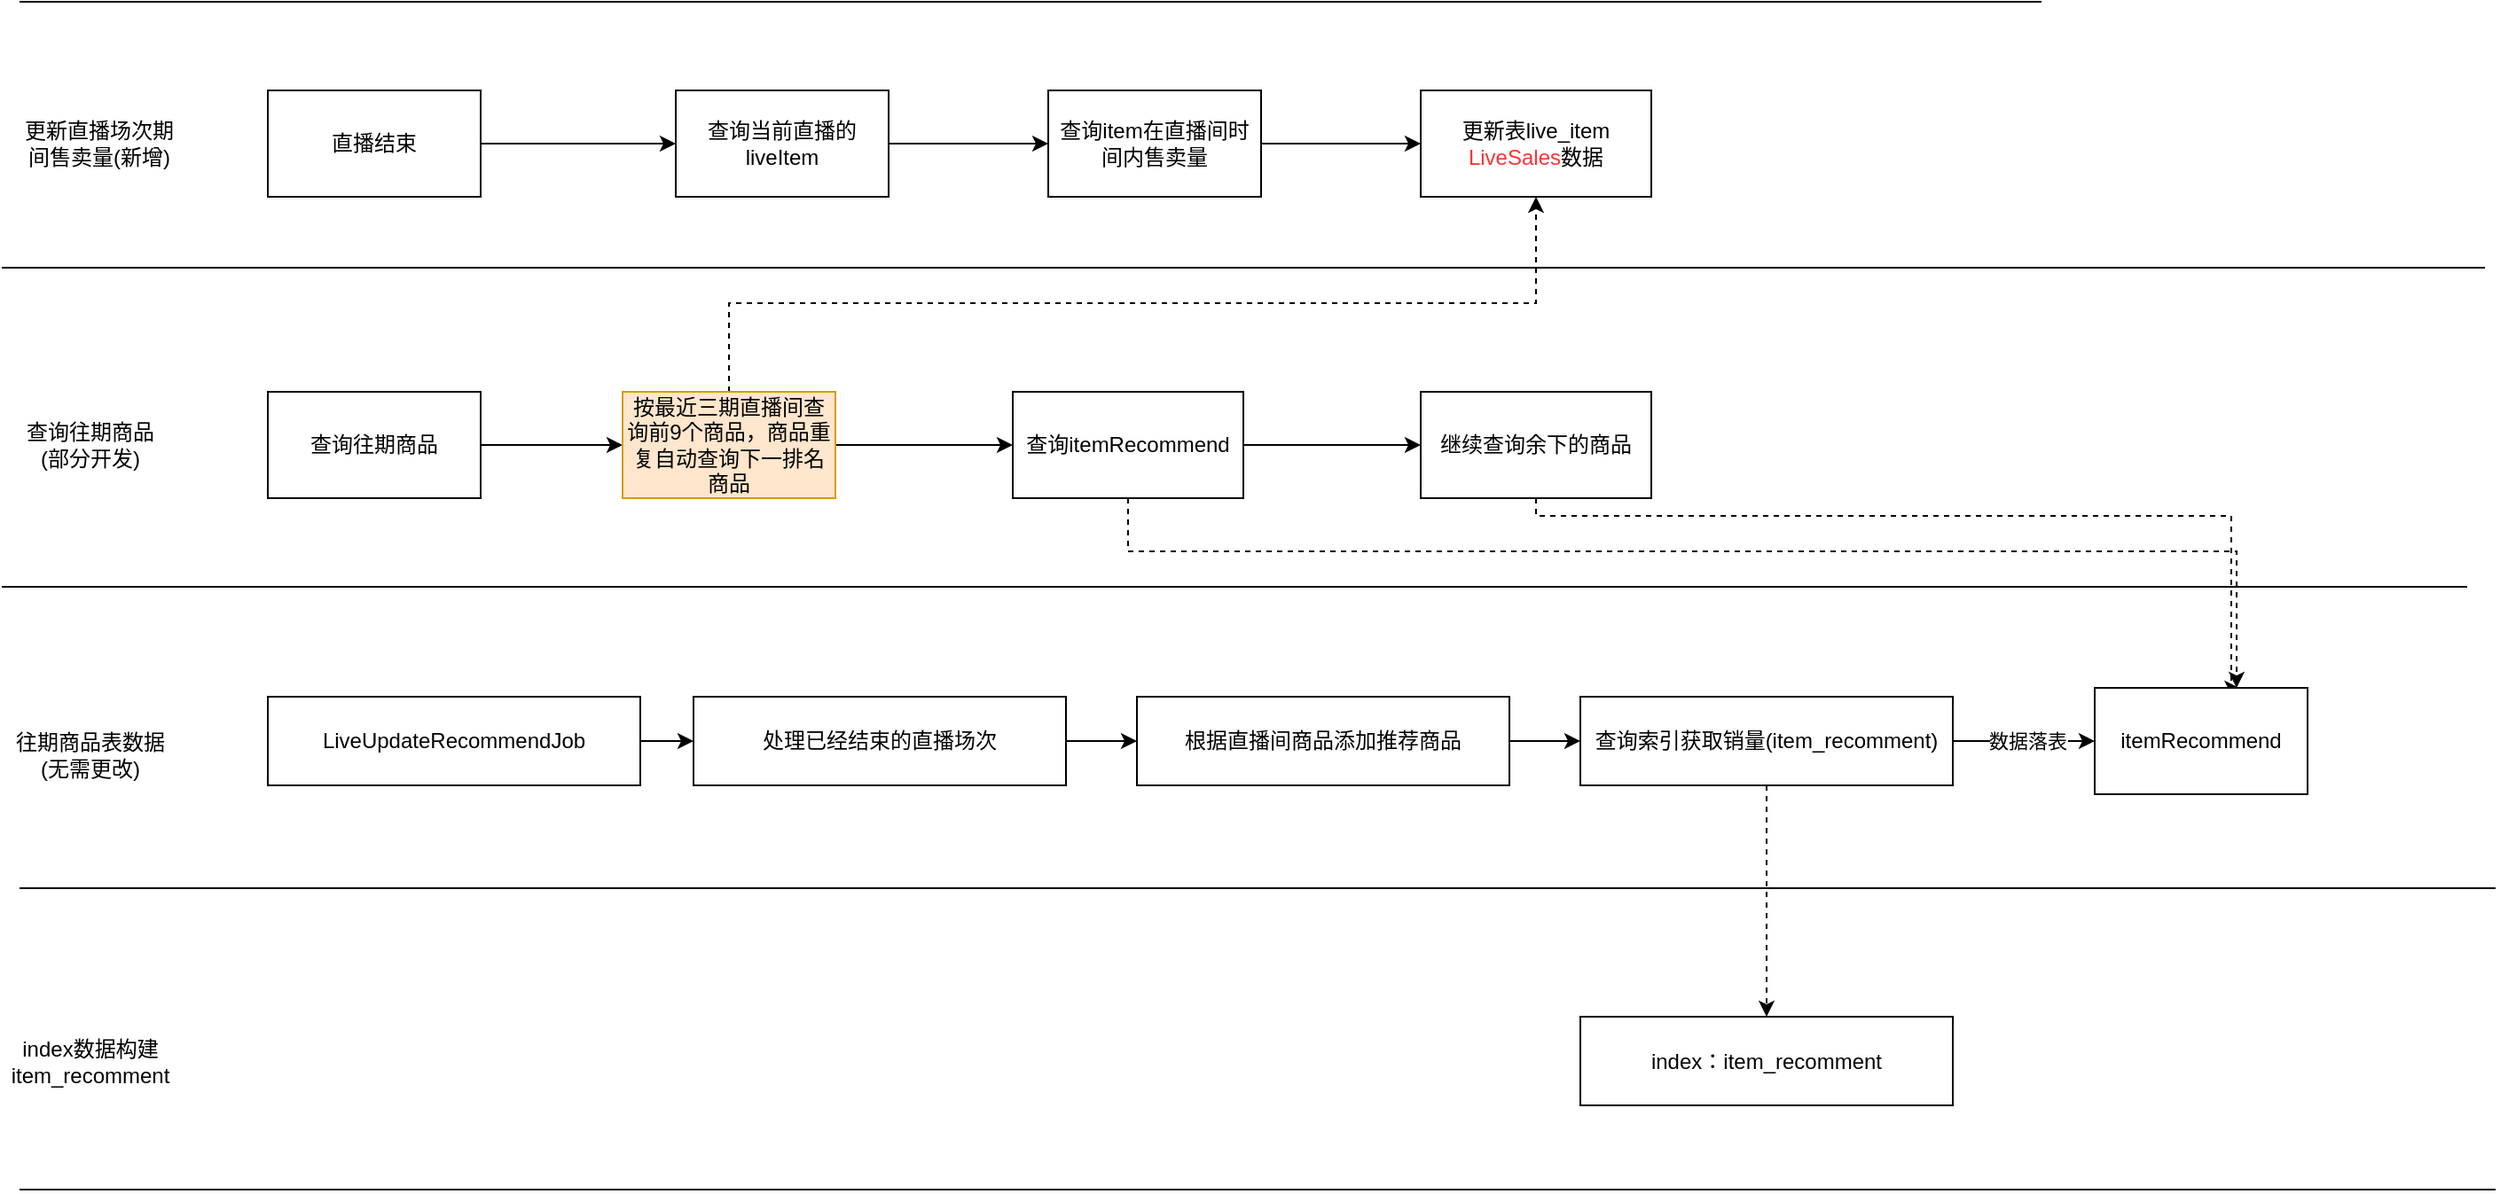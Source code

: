 <mxfile version="20.2.0" type="github">
  <diagram id="rfEEvazZIyIDPs2l2m8_" name="第 1 页">
    <mxGraphModel dx="1865" dy="539" grid="1" gridSize="10" guides="1" tooltips="1" connect="1" arrows="1" fold="1" page="1" pageScale="1" pageWidth="827" pageHeight="1169" math="0" shadow="0">
      <root>
        <mxCell id="0" />
        <mxCell id="1" parent="0" />
        <mxCell id="UqDokPg_Br6dFU7zfzHs-1" value="更新表live_item&lt;br&gt;&lt;font color=&quot;#ff3333&quot;&gt;LiveSales&lt;/font&gt;数据" style="rounded=0;whiteSpace=wrap;html=1;" vertex="1" parent="1">
          <mxGeometry x="680" y="160" width="130" height="60" as="geometry" />
        </mxCell>
        <mxCell id="UqDokPg_Br6dFU7zfzHs-4" value="" style="edgeStyle=orthogonalEdgeStyle;rounded=0;orthogonalLoop=1;jettySize=auto;html=1;" edge="1" parent="1" source="UqDokPg_Br6dFU7zfzHs-2" target="UqDokPg_Br6dFU7zfzHs-3">
          <mxGeometry relative="1" as="geometry" />
        </mxCell>
        <mxCell id="UqDokPg_Br6dFU7zfzHs-2" value="直播结束" style="rounded=0;whiteSpace=wrap;html=1;" vertex="1" parent="1">
          <mxGeometry x="30" y="160" width="120" height="60" as="geometry" />
        </mxCell>
        <mxCell id="UqDokPg_Br6dFU7zfzHs-6" value="" style="edgeStyle=orthogonalEdgeStyle;rounded=0;orthogonalLoop=1;jettySize=auto;html=1;" edge="1" parent="1" source="UqDokPg_Br6dFU7zfzHs-3" target="UqDokPg_Br6dFU7zfzHs-5">
          <mxGeometry relative="1" as="geometry" />
        </mxCell>
        <mxCell id="UqDokPg_Br6dFU7zfzHs-3" value="查询当前直播的liveItem" style="whiteSpace=wrap;html=1;rounded=0;" vertex="1" parent="1">
          <mxGeometry x="260" y="160" width="120" height="60" as="geometry" />
        </mxCell>
        <mxCell id="UqDokPg_Br6dFU7zfzHs-7" value="" style="edgeStyle=orthogonalEdgeStyle;rounded=0;orthogonalLoop=1;jettySize=auto;html=1;" edge="1" parent="1" source="UqDokPg_Br6dFU7zfzHs-5" target="UqDokPg_Br6dFU7zfzHs-1">
          <mxGeometry relative="1" as="geometry" />
        </mxCell>
        <mxCell id="UqDokPg_Br6dFU7zfzHs-5" value="查询item在直播间时间内售卖量" style="whiteSpace=wrap;html=1;rounded=0;" vertex="1" parent="1">
          <mxGeometry x="470" y="160" width="120" height="60" as="geometry" />
        </mxCell>
        <mxCell id="UqDokPg_Br6dFU7zfzHs-12" value="" style="edgeStyle=orthogonalEdgeStyle;rounded=0;orthogonalLoop=1;jettySize=auto;html=1;" edge="1" parent="1" source="UqDokPg_Br6dFU7zfzHs-10" target="UqDokPg_Br6dFU7zfzHs-11">
          <mxGeometry relative="1" as="geometry" />
        </mxCell>
        <mxCell id="UqDokPg_Br6dFU7zfzHs-10" value="查询往期商品" style="rounded=0;whiteSpace=wrap;html=1;" vertex="1" parent="1">
          <mxGeometry x="30" y="330" width="120" height="60" as="geometry" />
        </mxCell>
        <mxCell id="UqDokPg_Br6dFU7zfzHs-14" value="" style="edgeStyle=orthogonalEdgeStyle;rounded=0;orthogonalLoop=1;jettySize=auto;html=1;" edge="1" parent="1" source="UqDokPg_Br6dFU7zfzHs-11" target="UqDokPg_Br6dFU7zfzHs-13">
          <mxGeometry relative="1" as="geometry" />
        </mxCell>
        <mxCell id="UqDokPg_Br6dFU7zfzHs-15" value="" style="edgeStyle=orthogonalEdgeStyle;rounded=0;orthogonalLoop=1;jettySize=auto;html=1;dashed=1;entryX=0.5;entryY=1;entryDx=0;entryDy=0;" edge="1" parent="1" source="UqDokPg_Br6dFU7zfzHs-11" target="UqDokPg_Br6dFU7zfzHs-1">
          <mxGeometry relative="1" as="geometry">
            <mxPoint x="800" y="230" as="targetPoint" />
            <Array as="points">
              <mxPoint x="290" y="280" />
              <mxPoint x="745" y="280" />
            </Array>
          </mxGeometry>
        </mxCell>
        <mxCell id="UqDokPg_Br6dFU7zfzHs-11" value="按最近三期直播间查询前9个商品，商品重复自动查询下一排名商品" style="rounded=0;whiteSpace=wrap;html=1;fillColor=#ffe6cc;strokeColor=#d79b00;" vertex="1" parent="1">
          <mxGeometry x="230" y="330" width="120" height="60" as="geometry" />
        </mxCell>
        <mxCell id="UqDokPg_Br6dFU7zfzHs-17" value="" style="edgeStyle=orthogonalEdgeStyle;rounded=0;orthogonalLoop=1;jettySize=auto;html=1;" edge="1" parent="1" source="UqDokPg_Br6dFU7zfzHs-13" target="UqDokPg_Br6dFU7zfzHs-16">
          <mxGeometry relative="1" as="geometry" />
        </mxCell>
        <mxCell id="UqDokPg_Br6dFU7zfzHs-40" value="" style="edgeStyle=orthogonalEdgeStyle;rounded=0;orthogonalLoop=1;jettySize=auto;html=1;dashed=1;" edge="1" parent="1" source="UqDokPg_Br6dFU7zfzHs-13" target="UqDokPg_Br6dFU7zfzHs-37">
          <mxGeometry relative="1" as="geometry">
            <Array as="points">
              <mxPoint x="515" y="420" />
              <mxPoint x="1140" y="420" />
            </Array>
          </mxGeometry>
        </mxCell>
        <mxCell id="UqDokPg_Br6dFU7zfzHs-13" value="查询itemRecommend" style="whiteSpace=wrap;html=1;rounded=0;" vertex="1" parent="1">
          <mxGeometry x="450" y="330" width="130" height="60" as="geometry" />
        </mxCell>
        <mxCell id="UqDokPg_Br6dFU7zfzHs-41" value="" style="edgeStyle=orthogonalEdgeStyle;rounded=0;orthogonalLoop=1;jettySize=auto;html=1;entryX=0.685;entryY=0.007;entryDx=0;entryDy=0;entryPerimeter=0;dashed=1;" edge="1" parent="1" source="UqDokPg_Br6dFU7zfzHs-16" target="UqDokPg_Br6dFU7zfzHs-37">
          <mxGeometry relative="1" as="geometry">
            <Array as="points">
              <mxPoint x="745" y="400" />
              <mxPoint x="1137" y="400" />
              <mxPoint x="1137" y="497" />
            </Array>
          </mxGeometry>
        </mxCell>
        <mxCell id="UqDokPg_Br6dFU7zfzHs-16" value="继续查询余下的商品" style="whiteSpace=wrap;html=1;rounded=0;" vertex="1" parent="1">
          <mxGeometry x="680" y="330" width="130" height="60" as="geometry" />
        </mxCell>
        <mxCell id="UqDokPg_Br6dFU7zfzHs-28" value="" style="edgeStyle=orthogonalEdgeStyle;rounded=0;orthogonalLoop=1;jettySize=auto;html=1;" edge="1" parent="1" source="UqDokPg_Br6dFU7zfzHs-18" target="UqDokPg_Br6dFU7zfzHs-27">
          <mxGeometry relative="1" as="geometry" />
        </mxCell>
        <mxCell id="UqDokPg_Br6dFU7zfzHs-18" value="LiveUpdateRecommendJob" style="rounded=0;whiteSpace=wrap;html=1;" vertex="1" parent="1">
          <mxGeometry x="30" y="502" width="210" height="50" as="geometry" />
        </mxCell>
        <mxCell id="UqDokPg_Br6dFU7zfzHs-22" value="" style="edgeStyle=orthogonalEdgeStyle;rounded=0;orthogonalLoop=1;jettySize=auto;html=1;" edge="1" parent="1" source="UqDokPg_Br6dFU7zfzHs-19" target="UqDokPg_Br6dFU7zfzHs-21">
          <mxGeometry relative="1" as="geometry" />
        </mxCell>
        <mxCell id="UqDokPg_Br6dFU7zfzHs-19" value="根据直播间商品添加推荐商品" style="rounded=0;whiteSpace=wrap;html=1;" vertex="1" parent="1">
          <mxGeometry x="520" y="502" width="210" height="50" as="geometry" />
        </mxCell>
        <mxCell id="UqDokPg_Br6dFU7zfzHs-38" value="" style="edgeStyle=orthogonalEdgeStyle;rounded=0;orthogonalLoop=1;jettySize=auto;html=1;" edge="1" parent="1" source="UqDokPg_Br6dFU7zfzHs-21" target="UqDokPg_Br6dFU7zfzHs-37">
          <mxGeometry relative="1" as="geometry" />
        </mxCell>
        <mxCell id="UqDokPg_Br6dFU7zfzHs-39" value="数据落表" style="edgeLabel;html=1;align=center;verticalAlign=middle;resizable=0;points=[];" vertex="1" connectable="0" parent="UqDokPg_Br6dFU7zfzHs-38">
          <mxGeometry x="-0.208" y="-2" relative="1" as="geometry">
            <mxPoint x="10" y="-2" as="offset" />
          </mxGeometry>
        </mxCell>
        <mxCell id="UqDokPg_Br6dFU7zfzHs-45" value="" style="edgeStyle=orthogonalEdgeStyle;rounded=0;orthogonalLoop=1;jettySize=auto;html=1;dashed=1;" edge="1" parent="1" source="UqDokPg_Br6dFU7zfzHs-21" target="UqDokPg_Br6dFU7zfzHs-44">
          <mxGeometry relative="1" as="geometry" />
        </mxCell>
        <mxCell id="UqDokPg_Br6dFU7zfzHs-21" value="查询索引获取销量(item_recomment)" style="rounded=0;whiteSpace=wrap;html=1;" vertex="1" parent="1">
          <mxGeometry x="770" y="502" width="210" height="50" as="geometry" />
        </mxCell>
        <mxCell id="UqDokPg_Br6dFU7zfzHs-29" value="" style="edgeStyle=orthogonalEdgeStyle;rounded=0;orthogonalLoop=1;jettySize=auto;html=1;" edge="1" parent="1" source="UqDokPg_Br6dFU7zfzHs-27" target="UqDokPg_Br6dFU7zfzHs-19">
          <mxGeometry relative="1" as="geometry" />
        </mxCell>
        <mxCell id="UqDokPg_Br6dFU7zfzHs-27" value="处理已经结束的直播场次" style="rounded=0;whiteSpace=wrap;html=1;" vertex="1" parent="1">
          <mxGeometry x="270" y="502" width="210" height="50" as="geometry" />
        </mxCell>
        <mxCell id="UqDokPg_Br6dFU7zfzHs-30" value="" style="endArrow=none;html=1;rounded=0;" edge="1" parent="1">
          <mxGeometry width="50" height="50" relative="1" as="geometry">
            <mxPoint x="-120" y="440" as="sourcePoint" />
            <mxPoint x="1270" y="440" as="targetPoint" />
          </mxGeometry>
        </mxCell>
        <mxCell id="UqDokPg_Br6dFU7zfzHs-31" value="" style="endArrow=none;html=1;rounded=0;" edge="1" parent="1">
          <mxGeometry width="50" height="50" relative="1" as="geometry">
            <mxPoint x="-120" y="260" as="sourcePoint" />
            <mxPoint x="1280" y="260" as="targetPoint" />
          </mxGeometry>
        </mxCell>
        <mxCell id="UqDokPg_Br6dFU7zfzHs-32" value="" style="endArrow=none;html=1;rounded=0;" edge="1" parent="1">
          <mxGeometry width="50" height="50" relative="1" as="geometry">
            <mxPoint x="-110" y="110" as="sourcePoint" />
            <mxPoint x="1030" y="110" as="targetPoint" />
          </mxGeometry>
        </mxCell>
        <mxCell id="UqDokPg_Br6dFU7zfzHs-33" value="" style="endArrow=none;html=1;rounded=0;" edge="1" parent="1">
          <mxGeometry width="50" height="50" relative="1" as="geometry">
            <mxPoint x="-110" y="610" as="sourcePoint" />
            <mxPoint x="1286" y="610" as="targetPoint" />
          </mxGeometry>
        </mxCell>
        <mxCell id="UqDokPg_Br6dFU7zfzHs-34" value="更新直播场次期间售卖量(新增)" style="text;html=1;strokeColor=none;fillColor=none;align=center;verticalAlign=middle;whiteSpace=wrap;rounded=0;" vertex="1" parent="1">
          <mxGeometry x="-110" y="172.5" width="90" height="35" as="geometry" />
        </mxCell>
        <mxCell id="UqDokPg_Br6dFU7zfzHs-35" value="查询往期商品(部分开发)" style="text;html=1;strokeColor=none;fillColor=none;align=center;verticalAlign=middle;whiteSpace=wrap;rounded=0;" vertex="1" parent="1">
          <mxGeometry x="-110" y="341.25" width="80" height="37.5" as="geometry" />
        </mxCell>
        <mxCell id="UqDokPg_Br6dFU7zfzHs-36" value="往期商品表数据(无需更改)" style="text;html=1;strokeColor=none;fillColor=none;align=center;verticalAlign=middle;whiteSpace=wrap;rounded=0;" vertex="1" parent="1">
          <mxGeometry x="-115" y="517" width="90" height="35" as="geometry" />
        </mxCell>
        <mxCell id="UqDokPg_Br6dFU7zfzHs-37" value="itemRecommend" style="whiteSpace=wrap;html=1;rounded=0;" vertex="1" parent="1">
          <mxGeometry x="1060" y="497" width="120" height="60" as="geometry" />
        </mxCell>
        <mxCell id="UqDokPg_Br6dFU7zfzHs-42" value="" style="endArrow=none;html=1;rounded=0;" edge="1" parent="1">
          <mxGeometry width="50" height="50" relative="1" as="geometry">
            <mxPoint x="-110" y="780" as="sourcePoint" />
            <mxPoint x="1286" y="780" as="targetPoint" />
          </mxGeometry>
        </mxCell>
        <mxCell id="UqDokPg_Br6dFU7zfzHs-43" value="index数据构建item_recomment" style="text;html=1;strokeColor=none;fillColor=none;align=center;verticalAlign=middle;whiteSpace=wrap;rounded=0;" vertex="1" parent="1">
          <mxGeometry x="-115" y="690" width="90" height="35" as="geometry" />
        </mxCell>
        <mxCell id="UqDokPg_Br6dFU7zfzHs-44" value="index：item_recomment" style="rounded=0;whiteSpace=wrap;html=1;" vertex="1" parent="1">
          <mxGeometry x="770" y="682.5" width="210" height="50" as="geometry" />
        </mxCell>
      </root>
    </mxGraphModel>
  </diagram>
</mxfile>

